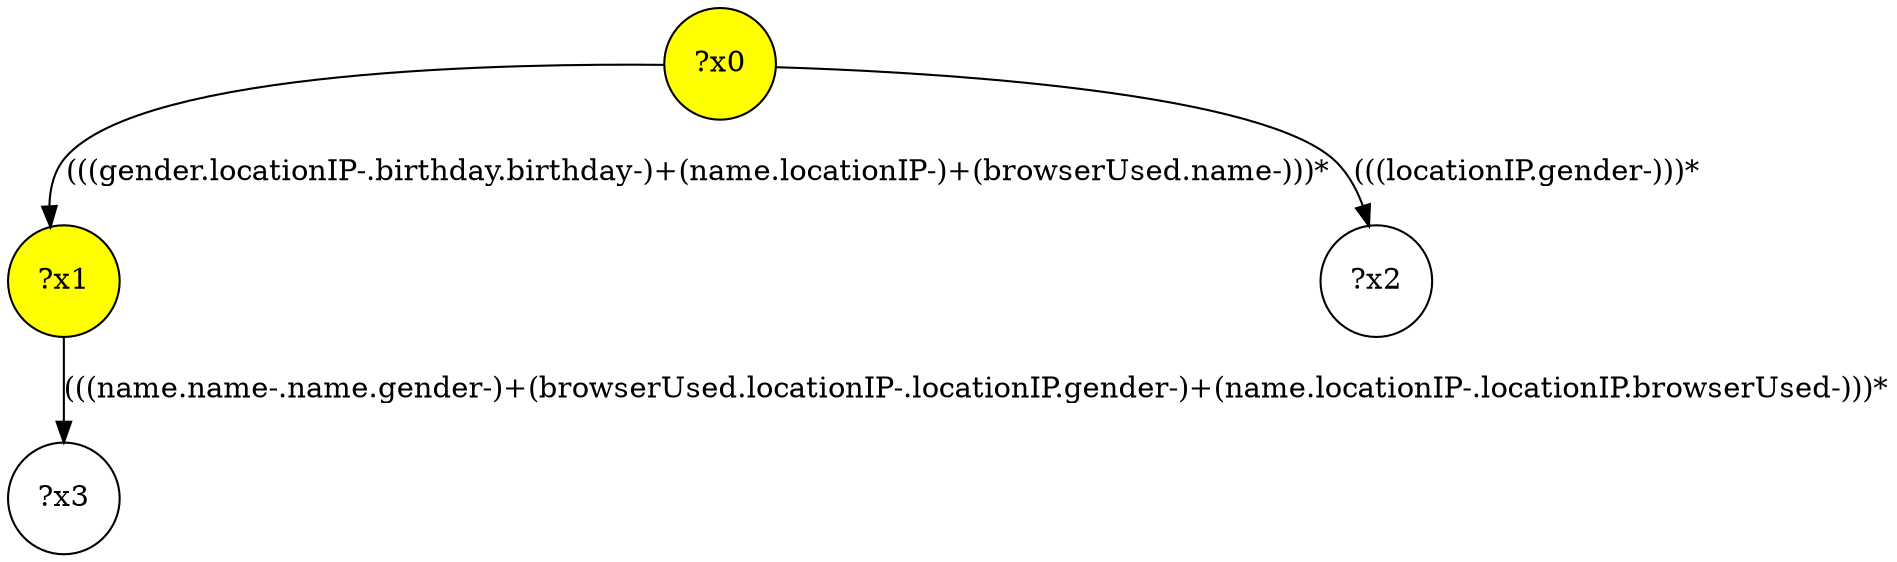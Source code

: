 digraph g {
	x0 [fillcolor="yellow", style="filled," shape=circle, label="?x0"];
	x1 [fillcolor="yellow", style="filled," shape=circle, label="?x1"];
	x0 -> x1 [label="(((gender.locationIP-.birthday.birthday-)+(name.locationIP-)+(browserUsed.name-)))*"];
	x2 [shape=circle, label="?x2"];
	x0 -> x2 [label="(((locationIP.gender-)))*"];
	x3 [shape=circle, label="?x3"];
	x1 -> x3 [label="(((name.name-.name.gender-)+(browserUsed.locationIP-.locationIP.gender-)+(name.locationIP-.locationIP.browserUsed-)))*"];
}
